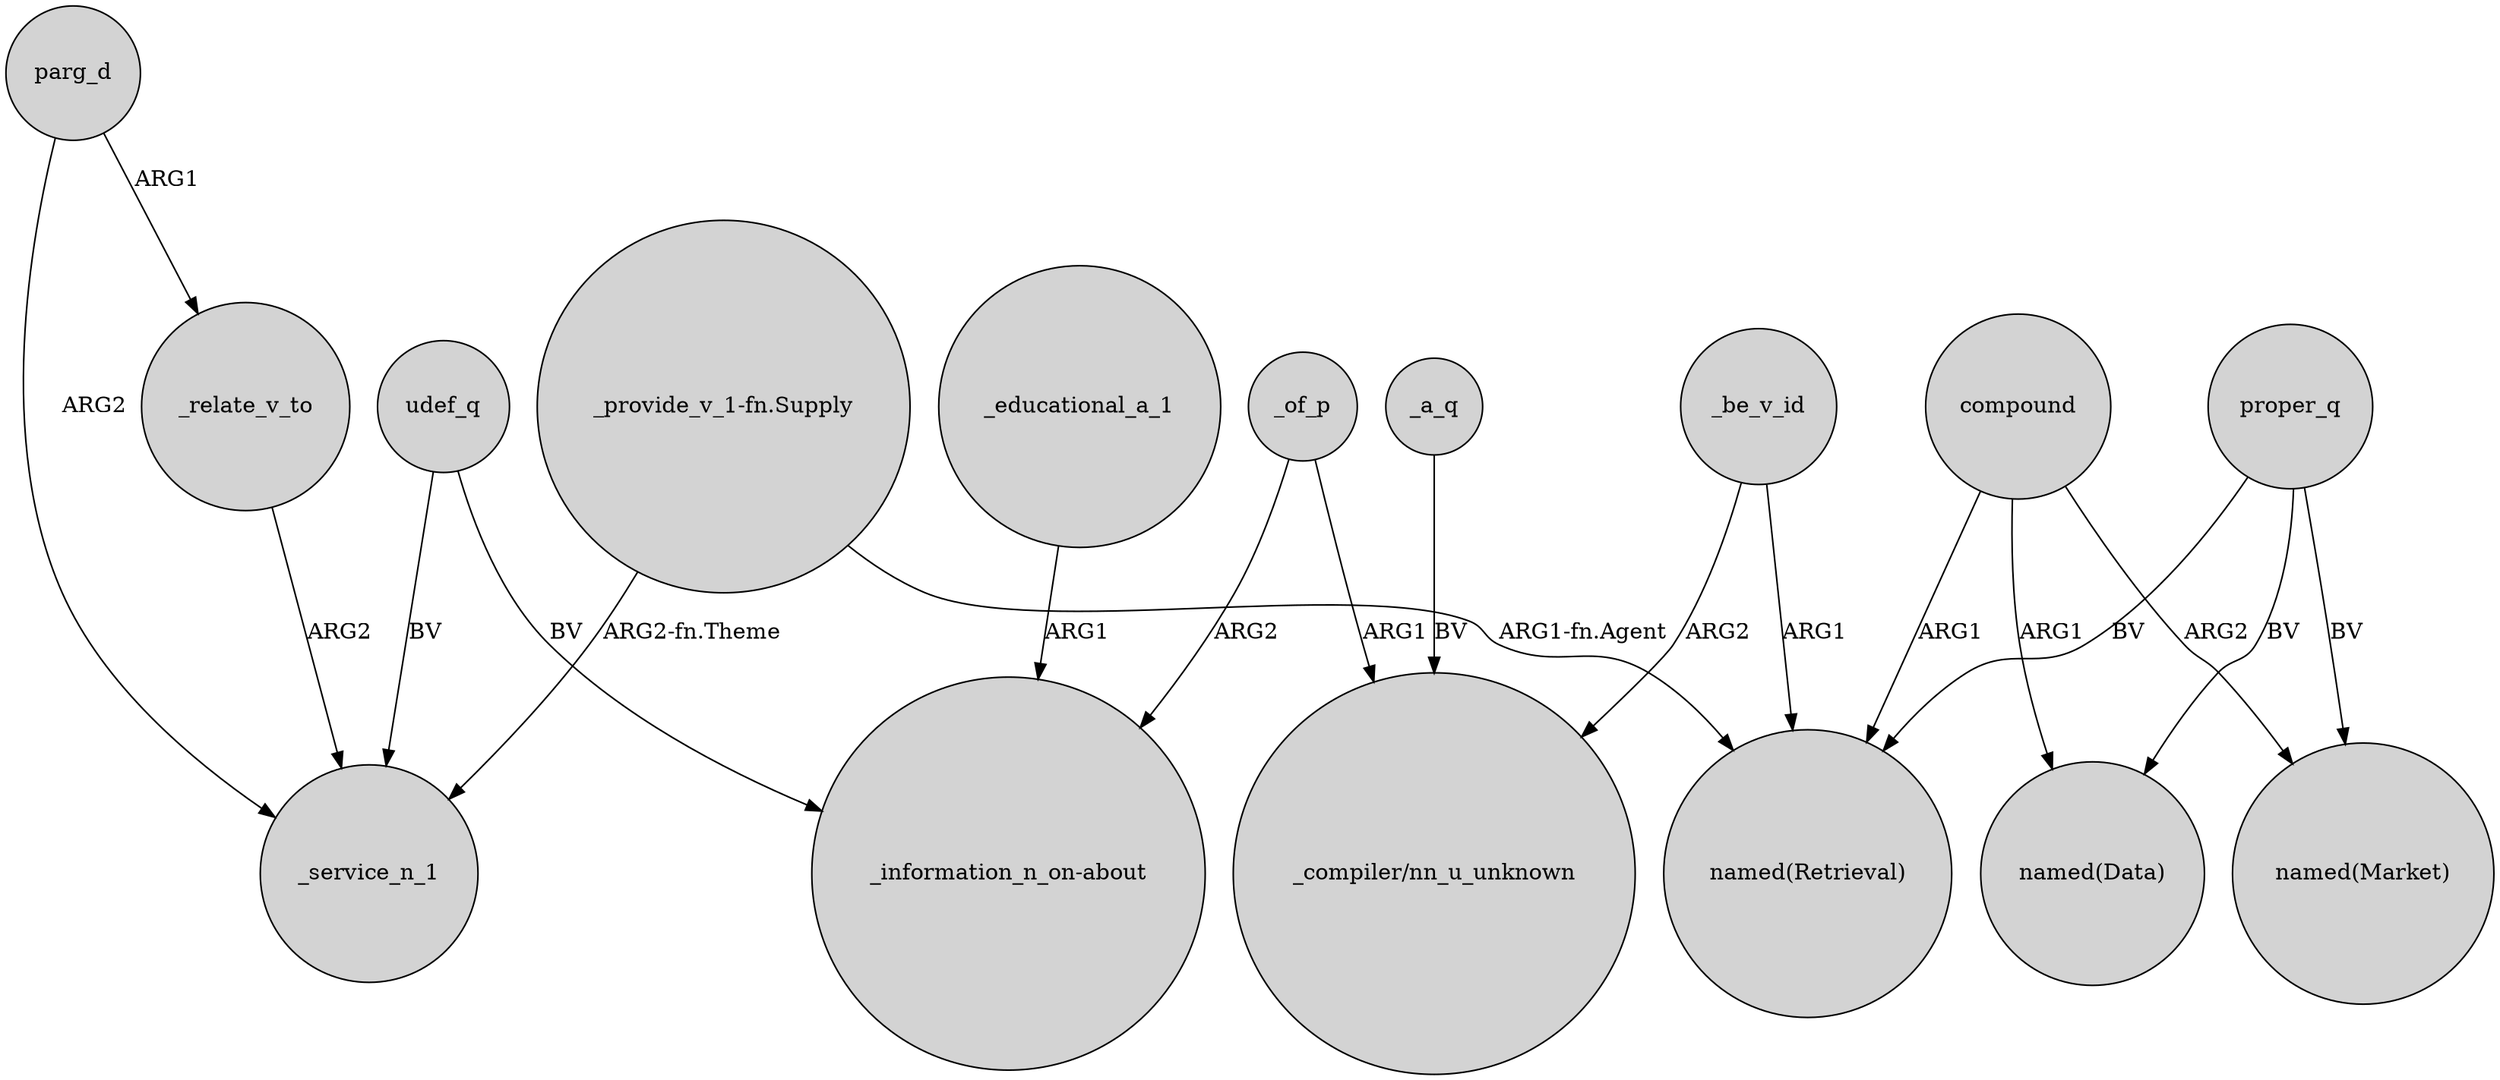 digraph {
	node [shape=circle style=filled]
	"_provide_v_1-fn.Supply" -> _service_n_1 [label="ARG2-fn.Theme"]
	_a_q -> "_compiler/nn_u_unknown" [label=BV]
	parg_d -> _relate_v_to [label=ARG1]
	compound -> "named(Retrieval)" [label=ARG1]
	parg_d -> _service_n_1 [label=ARG2]
	"_provide_v_1-fn.Supply" -> "named(Retrieval)" [label="ARG1-fn.Agent"]
	udef_q -> "_information_n_on-about" [label=BV]
	_relate_v_to -> _service_n_1 [label=ARG2]
	_of_p -> "_information_n_on-about" [label=ARG2]
	udef_q -> _service_n_1 [label=BV]
	proper_q -> "named(Data)" [label=BV]
	compound -> "named(Market)" [label=ARG2]
	compound -> "named(Data)" [label=ARG1]
	proper_q -> "named(Retrieval)" [label=BV]
	_educational_a_1 -> "_information_n_on-about" [label=ARG1]
	proper_q -> "named(Market)" [label=BV]
	_be_v_id -> "_compiler/nn_u_unknown" [label=ARG2]
	_be_v_id -> "named(Retrieval)" [label=ARG1]
	_of_p -> "_compiler/nn_u_unknown" [label=ARG1]
}
